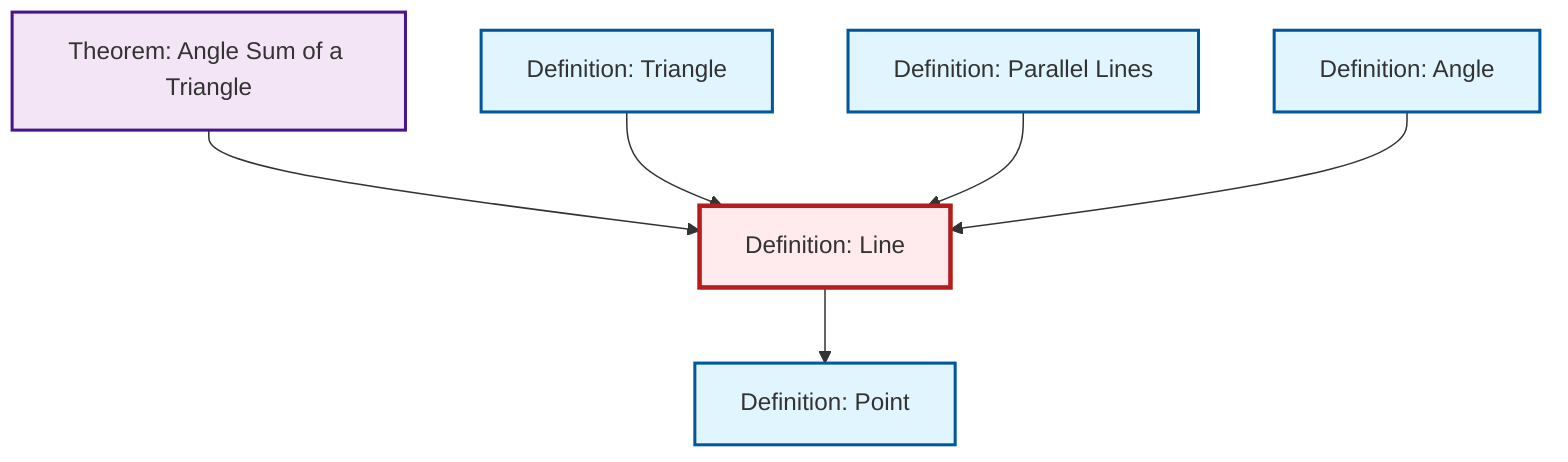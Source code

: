 graph TD
    classDef definition fill:#e1f5fe,stroke:#01579b,stroke-width:2px
    classDef theorem fill:#f3e5f5,stroke:#4a148c,stroke-width:2px
    classDef axiom fill:#fff3e0,stroke:#e65100,stroke-width:2px
    classDef example fill:#e8f5e9,stroke:#1b5e20,stroke-width:2px
    classDef current fill:#ffebee,stroke:#b71c1c,stroke-width:3px
    def-point["Definition: Point"]:::definition
    def-line["Definition: Line"]:::definition
    thm-angle-sum-triangle["Theorem: Angle Sum of a Triangle"]:::theorem
    def-triangle["Definition: Triangle"]:::definition
    def-parallel["Definition: Parallel Lines"]:::definition
    def-angle["Definition: Angle"]:::definition
    thm-angle-sum-triangle --> def-line
    def-triangle --> def-line
    def-line --> def-point
    def-parallel --> def-line
    def-angle --> def-line
    class def-line current